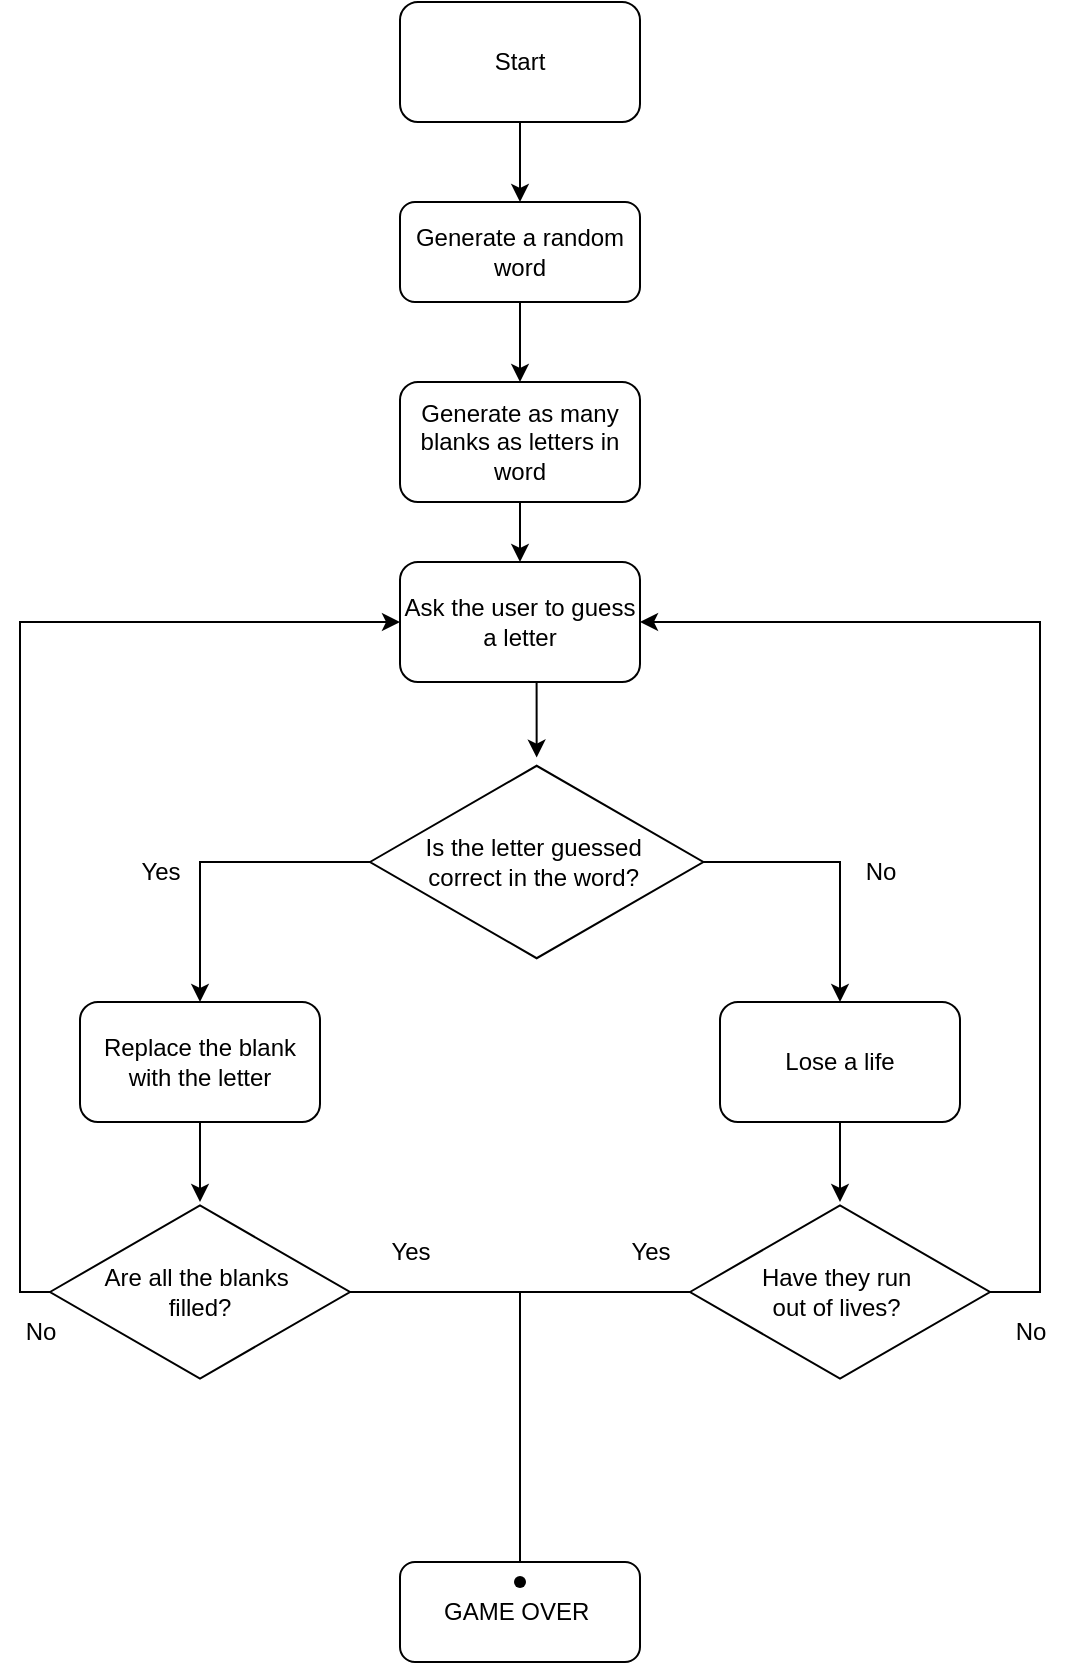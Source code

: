 <mxfile version="24.7.16">
  <diagram name="Page-1" id="pOZ8EI1yb7Sy-3e64-F7">
    <mxGraphModel dx="1434" dy="819" grid="1" gridSize="10" guides="1" tooltips="1" connect="1" arrows="1" fold="1" page="1" pageScale="1" pageWidth="827" pageHeight="1169" math="0" shadow="0">
      <root>
        <mxCell id="0" />
        <mxCell id="1" parent="0" />
        <mxCell id="a-QrM22J6SxzKLUGZ9e7-30" style="edgeStyle=orthogonalEdgeStyle;rounded=0;orthogonalLoop=1;jettySize=auto;html=1;exitX=0.5;exitY=1;exitDx=0;exitDy=0;entryX=0.5;entryY=0;entryDx=0;entryDy=0;" edge="1" parent="1" source="a-QrM22J6SxzKLUGZ9e7-1" target="a-QrM22J6SxzKLUGZ9e7-2">
          <mxGeometry relative="1" as="geometry" />
        </mxCell>
        <mxCell id="a-QrM22J6SxzKLUGZ9e7-1" value="Start" style="rounded=1;whiteSpace=wrap;html=1;" vertex="1" parent="1">
          <mxGeometry x="380" y="180" width="120" height="60" as="geometry" />
        </mxCell>
        <mxCell id="a-QrM22J6SxzKLUGZ9e7-29" value="" style="edgeStyle=orthogonalEdgeStyle;rounded=0;orthogonalLoop=1;jettySize=auto;html=1;" edge="1" parent="1" source="a-QrM22J6SxzKLUGZ9e7-2" target="a-QrM22J6SxzKLUGZ9e7-3">
          <mxGeometry relative="1" as="geometry" />
        </mxCell>
        <mxCell id="a-QrM22J6SxzKLUGZ9e7-2" value="Generate a random word" style="rounded=1;whiteSpace=wrap;html=1;" vertex="1" parent="1">
          <mxGeometry x="380" y="280" width="120" height="50" as="geometry" />
        </mxCell>
        <mxCell id="a-QrM22J6SxzKLUGZ9e7-28" style="edgeStyle=orthogonalEdgeStyle;rounded=0;orthogonalLoop=1;jettySize=auto;html=1;exitX=0.5;exitY=1;exitDx=0;exitDy=0;entryX=0.5;entryY=0;entryDx=0;entryDy=0;" edge="1" parent="1" source="a-QrM22J6SxzKLUGZ9e7-3" target="a-QrM22J6SxzKLUGZ9e7-4">
          <mxGeometry relative="1" as="geometry" />
        </mxCell>
        <mxCell id="a-QrM22J6SxzKLUGZ9e7-3" value="Generate as many blanks as letters in word" style="rounded=1;whiteSpace=wrap;html=1;" vertex="1" parent="1">
          <mxGeometry x="380" y="370" width="120" height="60" as="geometry" />
        </mxCell>
        <mxCell id="a-QrM22J6SxzKLUGZ9e7-4" value="Ask the user to guess a letter" style="rounded=1;whiteSpace=wrap;html=1;" vertex="1" parent="1">
          <mxGeometry x="380" y="460" width="120" height="60" as="geometry" />
        </mxCell>
        <mxCell id="a-QrM22J6SxzKLUGZ9e7-9" style="edgeStyle=orthogonalEdgeStyle;rounded=0;orthogonalLoop=1;jettySize=auto;html=1;" edge="1" parent="1" source="a-QrM22J6SxzKLUGZ9e7-5" target="a-QrM22J6SxzKLUGZ9e7-7">
          <mxGeometry relative="1" as="geometry" />
        </mxCell>
        <mxCell id="a-QrM22J6SxzKLUGZ9e7-10" style="edgeStyle=orthogonalEdgeStyle;rounded=0;orthogonalLoop=1;jettySize=auto;html=1;entryX=0.5;entryY=0;entryDx=0;entryDy=0;" edge="1" parent="1" source="a-QrM22J6SxzKLUGZ9e7-5" target="a-QrM22J6SxzKLUGZ9e7-8">
          <mxGeometry relative="1" as="geometry">
            <mxPoint x="600" y="770" as="targetPoint" />
          </mxGeometry>
        </mxCell>
        <mxCell id="a-QrM22J6SxzKLUGZ9e7-5" value="Is the letter guessed&amp;nbsp;&lt;div&gt;correct in the word?&amp;nbsp;&lt;/div&gt;" style="html=1;whiteSpace=wrap;aspect=fixed;shape=isoRectangle;" vertex="1" parent="1">
          <mxGeometry x="365" y="560" width="166.67" height="100" as="geometry" />
        </mxCell>
        <mxCell id="a-QrM22J6SxzKLUGZ9e7-13" value="" style="edgeStyle=orthogonalEdgeStyle;rounded=0;orthogonalLoop=1;jettySize=auto;html=1;" edge="1" parent="1" source="a-QrM22J6SxzKLUGZ9e7-7" target="a-QrM22J6SxzKLUGZ9e7-11">
          <mxGeometry relative="1" as="geometry" />
        </mxCell>
        <mxCell id="a-QrM22J6SxzKLUGZ9e7-7" value="Replace the blank with the letter" style="rounded=1;whiteSpace=wrap;html=1;" vertex="1" parent="1">
          <mxGeometry x="220" y="680" width="120" height="60" as="geometry" />
        </mxCell>
        <mxCell id="a-QrM22J6SxzKLUGZ9e7-15" value="" style="edgeStyle=orthogonalEdgeStyle;rounded=0;orthogonalLoop=1;jettySize=auto;html=1;" edge="1" parent="1" source="a-QrM22J6SxzKLUGZ9e7-8" target="a-QrM22J6SxzKLUGZ9e7-12">
          <mxGeometry relative="1" as="geometry" />
        </mxCell>
        <mxCell id="a-QrM22J6SxzKLUGZ9e7-8" value="Lose a life" style="rounded=1;whiteSpace=wrap;html=1;" vertex="1" parent="1">
          <mxGeometry x="540" y="680" width="120" height="60" as="geometry" />
        </mxCell>
        <mxCell id="a-QrM22J6SxzKLUGZ9e7-22" style="edgeStyle=orthogonalEdgeStyle;rounded=0;orthogonalLoop=1;jettySize=auto;html=1;" edge="1" parent="1" source="a-QrM22J6SxzKLUGZ9e7-11" target="a-QrM22J6SxzKLUGZ9e7-17">
          <mxGeometry relative="1" as="geometry" />
        </mxCell>
        <mxCell id="a-QrM22J6SxzKLUGZ9e7-23" style="edgeStyle=orthogonalEdgeStyle;rounded=0;orthogonalLoop=1;jettySize=auto;html=1;entryX=0;entryY=0.5;entryDx=0;entryDy=0;" edge="1" parent="1" source="a-QrM22J6SxzKLUGZ9e7-11" target="a-QrM22J6SxzKLUGZ9e7-4">
          <mxGeometry relative="1" as="geometry">
            <Array as="points">
              <mxPoint x="190" y="825" />
              <mxPoint x="190" y="490" />
            </Array>
          </mxGeometry>
        </mxCell>
        <mxCell id="a-QrM22J6SxzKLUGZ9e7-11" value="Are all the blanks&amp;nbsp;&lt;div&gt;filled?&lt;/div&gt;" style="html=1;whiteSpace=wrap;aspect=fixed;shape=isoRectangle;" vertex="1" parent="1">
          <mxGeometry x="205" y="780" width="150" height="90" as="geometry" />
        </mxCell>
        <mxCell id="a-QrM22J6SxzKLUGZ9e7-21" style="edgeStyle=orthogonalEdgeStyle;rounded=0;orthogonalLoop=1;jettySize=auto;html=1;" edge="1" parent="1" source="a-QrM22J6SxzKLUGZ9e7-12" target="a-QrM22J6SxzKLUGZ9e7-17">
          <mxGeometry relative="1" as="geometry" />
        </mxCell>
        <mxCell id="a-QrM22J6SxzKLUGZ9e7-24" style="edgeStyle=orthogonalEdgeStyle;rounded=0;orthogonalLoop=1;jettySize=auto;html=1;entryX=1;entryY=0.5;entryDx=0;entryDy=0;" edge="1" parent="1" source="a-QrM22J6SxzKLUGZ9e7-12" target="a-QrM22J6SxzKLUGZ9e7-4">
          <mxGeometry relative="1" as="geometry">
            <Array as="points">
              <mxPoint x="700" y="825" />
              <mxPoint x="700" y="490" />
            </Array>
          </mxGeometry>
        </mxCell>
        <mxCell id="a-QrM22J6SxzKLUGZ9e7-12" value="Have they run&amp;nbsp;&lt;div&gt;out of lives?&amp;nbsp;&lt;/div&gt;" style="html=1;whiteSpace=wrap;aspect=fixed;shape=isoRectangle;" vertex="1" parent="1">
          <mxGeometry x="525" y="780" width="150" height="90" as="geometry" />
        </mxCell>
        <mxCell id="a-QrM22J6SxzKLUGZ9e7-16" value="GAME OVER&amp;nbsp;" style="rounded=1;whiteSpace=wrap;html=1;" vertex="1" parent="1">
          <mxGeometry x="380" y="960" width="120" height="50" as="geometry" />
        </mxCell>
        <mxCell id="a-QrM22J6SxzKLUGZ9e7-17" value="" style="shape=waypoint;sketch=0;size=6;pointerEvents=1;points=[];fillColor=default;resizable=0;rotatable=0;perimeter=centerPerimeter;snapToPoint=1;" vertex="1" parent="1">
          <mxGeometry x="430" y="960" width="20" height="20" as="geometry" />
        </mxCell>
        <mxCell id="a-QrM22J6SxzKLUGZ9e7-20" style="edgeStyle=orthogonalEdgeStyle;rounded=0;orthogonalLoop=1;jettySize=auto;html=1;entryX=0.5;entryY=0.05;entryDx=0;entryDy=0;entryPerimeter=0;" edge="1" parent="1" source="a-QrM22J6SxzKLUGZ9e7-17" target="a-QrM22J6SxzKLUGZ9e7-17">
          <mxGeometry relative="1" as="geometry" />
        </mxCell>
        <mxCell id="a-QrM22J6SxzKLUGZ9e7-27" style="edgeStyle=orthogonalEdgeStyle;rounded=0;orthogonalLoop=1;jettySize=auto;html=1;exitX=0.5;exitY=1;exitDx=0;exitDy=0;entryX=0.5;entryY=-0.022;entryDx=0;entryDy=0;entryPerimeter=0;" edge="1" parent="1" source="a-QrM22J6SxzKLUGZ9e7-4" target="a-QrM22J6SxzKLUGZ9e7-5">
          <mxGeometry relative="1" as="geometry">
            <mxPoint x="441" y="550" as="targetPoint" />
          </mxGeometry>
        </mxCell>
        <mxCell id="a-QrM22J6SxzKLUGZ9e7-31" value="Yes" style="text;html=1;align=center;verticalAlign=middle;resizable=0;points=[];autosize=1;strokeColor=none;fillColor=none;" vertex="1" parent="1">
          <mxGeometry x="240" y="600" width="40" height="30" as="geometry" />
        </mxCell>
        <mxCell id="a-QrM22J6SxzKLUGZ9e7-32" value="No" style="text;html=1;align=center;verticalAlign=middle;resizable=0;points=[];autosize=1;strokeColor=none;fillColor=none;" vertex="1" parent="1">
          <mxGeometry x="600" y="600" width="40" height="30" as="geometry" />
        </mxCell>
        <mxCell id="a-QrM22J6SxzKLUGZ9e7-33" value="Yes" style="text;html=1;align=center;verticalAlign=middle;resizable=0;points=[];autosize=1;strokeColor=none;fillColor=none;" vertex="1" parent="1">
          <mxGeometry x="365" y="790" width="40" height="30" as="geometry" />
        </mxCell>
        <mxCell id="a-QrM22J6SxzKLUGZ9e7-34" value="Yes" style="text;html=1;align=center;verticalAlign=middle;resizable=0;points=[];autosize=1;strokeColor=none;fillColor=none;" vertex="1" parent="1">
          <mxGeometry x="485" y="790" width="40" height="30" as="geometry" />
        </mxCell>
        <mxCell id="a-QrM22J6SxzKLUGZ9e7-35" value="No" style="text;html=1;align=center;verticalAlign=middle;resizable=0;points=[];autosize=1;strokeColor=none;fillColor=none;" vertex="1" parent="1">
          <mxGeometry x="675" y="830" width="40" height="30" as="geometry" />
        </mxCell>
        <mxCell id="a-QrM22J6SxzKLUGZ9e7-36" value="No" style="text;html=1;align=center;verticalAlign=middle;resizable=0;points=[];autosize=1;strokeColor=none;fillColor=none;" vertex="1" parent="1">
          <mxGeometry x="180" y="830" width="40" height="30" as="geometry" />
        </mxCell>
      </root>
    </mxGraphModel>
  </diagram>
</mxfile>
